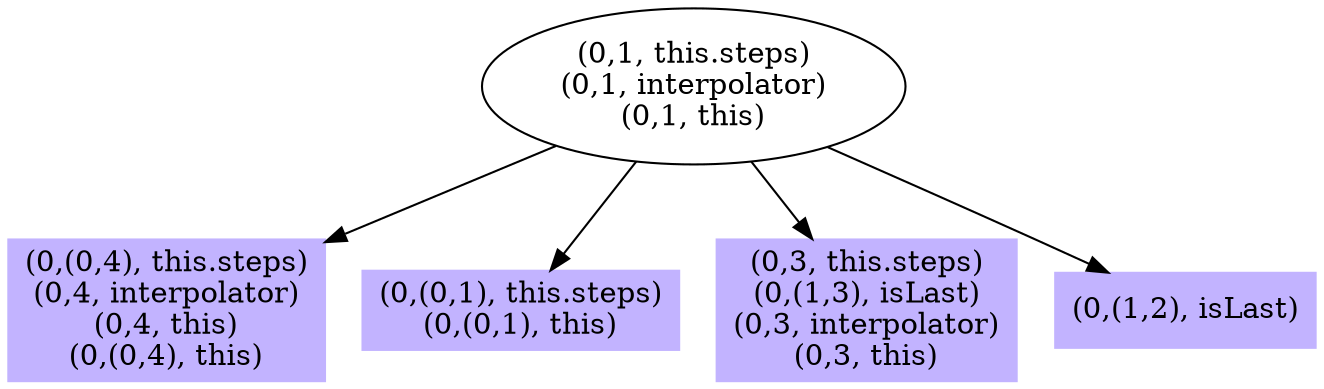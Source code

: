 digraph { 
111 [shape=box,style=filled,color=".7 .3 1.0",label="(0,(0,4), this.steps)\n(0,4, interpolator)\n(0,4, this)\n(0,(0,4), this)"];
112 [shape=box,style=filled,color=".7 .3 1.0",label="(0,(0,1), this.steps)\n(0,(0,1), this)"];
113 [shape=box,style=filled,color=".7 .3 1.0",label="(0,3, this.steps)\n(0,(1,3), isLast)\n(0,3, interpolator)\n(0,3, this)"];
114 [shape=box,style=filled,color=".7 .3 1.0",label="(0,(1,2), isLast)"];
115 [label="(0,1, this.steps)\n(0,1, interpolator)\n(0,1, this)"];
115 -> 111;
115 -> 112;
115 -> 113;
115 -> 114;
}